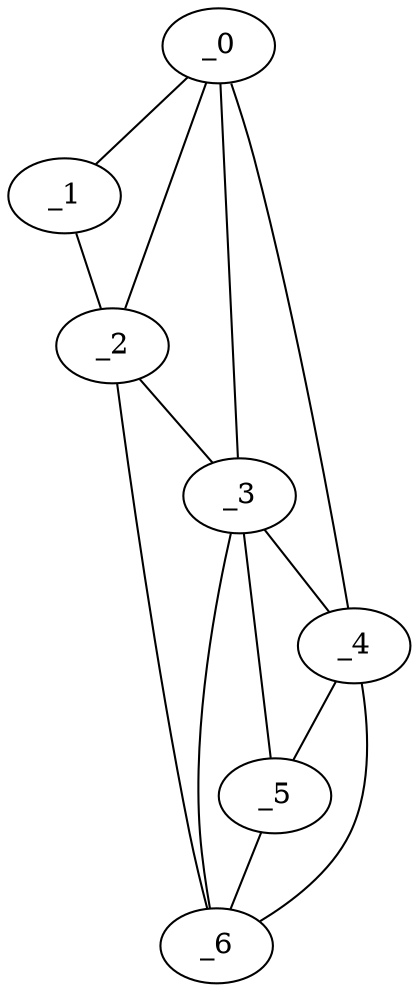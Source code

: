 graph "obj83__165.gxl" {
	_0	 [x=56,
		y=7];
	_1	 [x=68,
		y=3];
	_0 -- _1	 [valence=1];
	_2	 [x=72,
		y=14];
	_0 -- _2	 [valence=2];
	_3	 [x=73,
		y=21];
	_0 -- _3	 [valence=1];
	_4	 [x=76,
		y=79];
	_0 -- _4	 [valence=1];
	_1 -- _2	 [valence=1];
	_2 -- _3	 [valence=2];
	_6	 [x=82,
		y=76];
	_2 -- _6	 [valence=1];
	_3 -- _4	 [valence=2];
	_5	 [x=81,
		y=71];
	_3 -- _5	 [valence=2];
	_3 -- _6	 [valence=2];
	_4 -- _5	 [valence=1];
	_4 -- _6	 [valence=1];
	_5 -- _6	 [valence=2];
}
